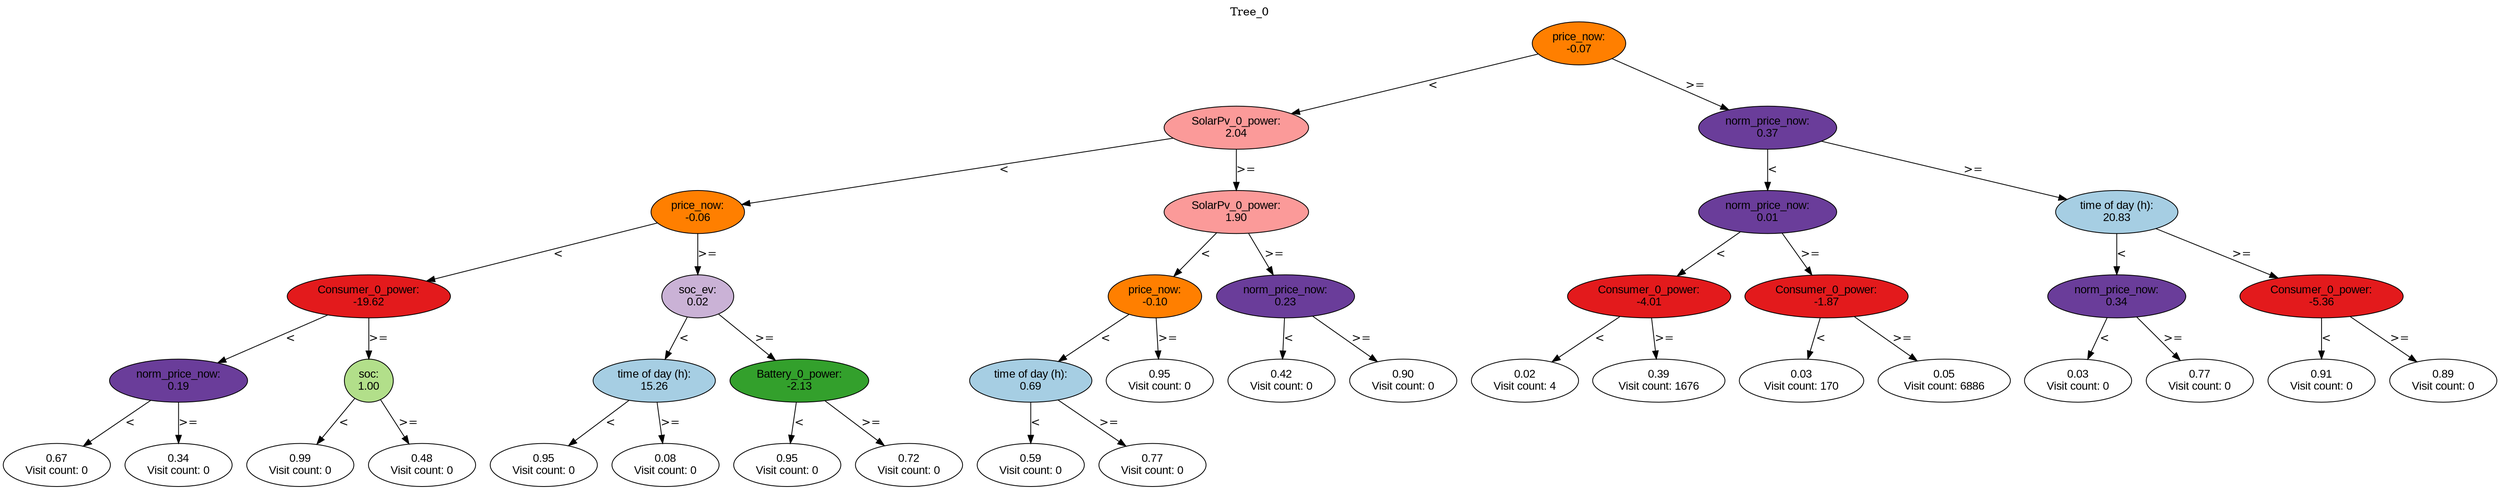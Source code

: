 digraph BST {
    node [fontname="Arial" style=filled colorscheme=paired12];
    0 [ label = "price_now:
-0.07" fillcolor=8];
    1 [ label = "SolarPv_0_power:
2.04" fillcolor=5];
    2 [ label = "price_now:
-0.06" fillcolor=8];
    3 [ label = "Consumer_0_power:
-19.62" fillcolor=6];
    4 [ label = "norm_price_now:
0.19" fillcolor=10];
    5 [ label = "0.67
Visit count: 0" fillcolor=white];
    6 [ label = "0.34
Visit count: 0" fillcolor=white];
    7 [ label = "soc:
1.00" fillcolor=3];
    8 [ label = "0.99
Visit count: 0" fillcolor=white];
    9 [ label = "0.48
Visit count: 0" fillcolor=white];
    10 [ label = "soc_ev:
0.02" fillcolor=9];
    11 [ label = "time of day (h):
15.26" fillcolor=1];
    12 [ label = "0.95
Visit count: 0" fillcolor=white];
    13 [ label = "0.08
Visit count: 0" fillcolor=white];
    14 [ label = "Battery_0_power:
-2.13" fillcolor=4];
    15 [ label = "0.95
Visit count: 0" fillcolor=white];
    16 [ label = "0.72
Visit count: 0" fillcolor=white];
    17 [ label = "SolarPv_0_power:
1.90" fillcolor=5];
    18 [ label = "price_now:
-0.10" fillcolor=8];
    19 [ label = "time of day (h):
0.69" fillcolor=1];
    20 [ label = "0.59
Visit count: 0" fillcolor=white];
    21 [ label = "0.77
Visit count: 0" fillcolor=white];
    22 [ label = "0.95
Visit count: 0" fillcolor=white];
    23 [ label = "norm_price_now:
0.23" fillcolor=10];
    24 [ label = "0.42
Visit count: 0" fillcolor=white];
    25 [ label = "0.90
Visit count: 0" fillcolor=white];
    26 [ label = "norm_price_now:
0.37" fillcolor=10];
    27 [ label = "norm_price_now:
0.01" fillcolor=10];
    28 [ label = "Consumer_0_power:
-4.01" fillcolor=6];
    29 [ label = "0.02
Visit count: 4" fillcolor=white];
    30 [ label = "0.39
Visit count: 1676" fillcolor=white];
    31 [ label = "Consumer_0_power:
-1.87" fillcolor=6];
    32 [ label = "0.03
Visit count: 170" fillcolor=white];
    33 [ label = "0.05
Visit count: 6886" fillcolor=white];
    34 [ label = "time of day (h):
20.83" fillcolor=1];
    35 [ label = "norm_price_now:
0.34" fillcolor=10];
    36 [ label = "0.03
Visit count: 0" fillcolor=white];
    37 [ label = "0.77
Visit count: 0" fillcolor=white];
    38 [ label = "Consumer_0_power:
-5.36" fillcolor=6];
    39 [ label = "0.91
Visit count: 0" fillcolor=white];
    40 [ label = "0.89
Visit count: 0" fillcolor=white];

    0  -> 1[ label = "<"];
    0  -> 26[ label = ">="];
    1  -> 2[ label = "<"];
    1  -> 17[ label = ">="];
    2  -> 3[ label = "<"];
    2  -> 10[ label = ">="];
    3  -> 4[ label = "<"];
    3  -> 7[ label = ">="];
    4  -> 5[ label = "<"];
    4  -> 6[ label = ">="];
    7  -> 8[ label = "<"];
    7  -> 9[ label = ">="];
    10  -> 11[ label = "<"];
    10  -> 14[ label = ">="];
    11  -> 12[ label = "<"];
    11  -> 13[ label = ">="];
    14  -> 15[ label = "<"];
    14  -> 16[ label = ">="];
    17  -> 18[ label = "<"];
    17  -> 23[ label = ">="];
    18  -> 19[ label = "<"];
    18  -> 22[ label = ">="];
    19  -> 20[ label = "<"];
    19  -> 21[ label = ">="];
    23  -> 24[ label = "<"];
    23  -> 25[ label = ">="];
    26  -> 27[ label = "<"];
    26  -> 34[ label = ">="];
    27  -> 28[ label = "<"];
    27  -> 31[ label = ">="];
    28  -> 29[ label = "<"];
    28  -> 30[ label = ">="];
    31  -> 32[ label = "<"];
    31  -> 33[ label = ">="];
    34  -> 35[ label = "<"];
    34  -> 38[ label = ">="];
    35  -> 36[ label = "<"];
    35  -> 37[ label = ">="];
    38  -> 39[ label = "<"];
    38  -> 40[ label = ">="];

    labelloc="t";
    label="Tree_0";
}